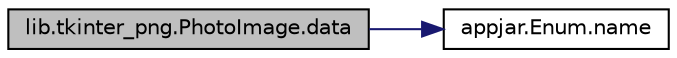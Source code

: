 digraph "lib.tkinter_png.PhotoImage.data"
{
  edge [fontname="Helvetica",fontsize="10",labelfontname="Helvetica",labelfontsize="10"];
  node [fontname="Helvetica",fontsize="10",shape=record];
  rankdir="LR";
  Node2 [label="lib.tkinter_png.PhotoImage.data",height=0.2,width=0.4,color="black", fillcolor="grey75", style="filled", fontcolor="black"];
  Node2 -> Node3 [color="midnightblue",fontsize="10",style="solid"];
  Node3 [label="appjar.Enum.name",height=0.2,width=0.4,color="black", fillcolor="white", style="filled",URL="$classappjar_1_1_enum.html#a9b6e97ebe09d5b42613fcb70faddadfa"];
}
